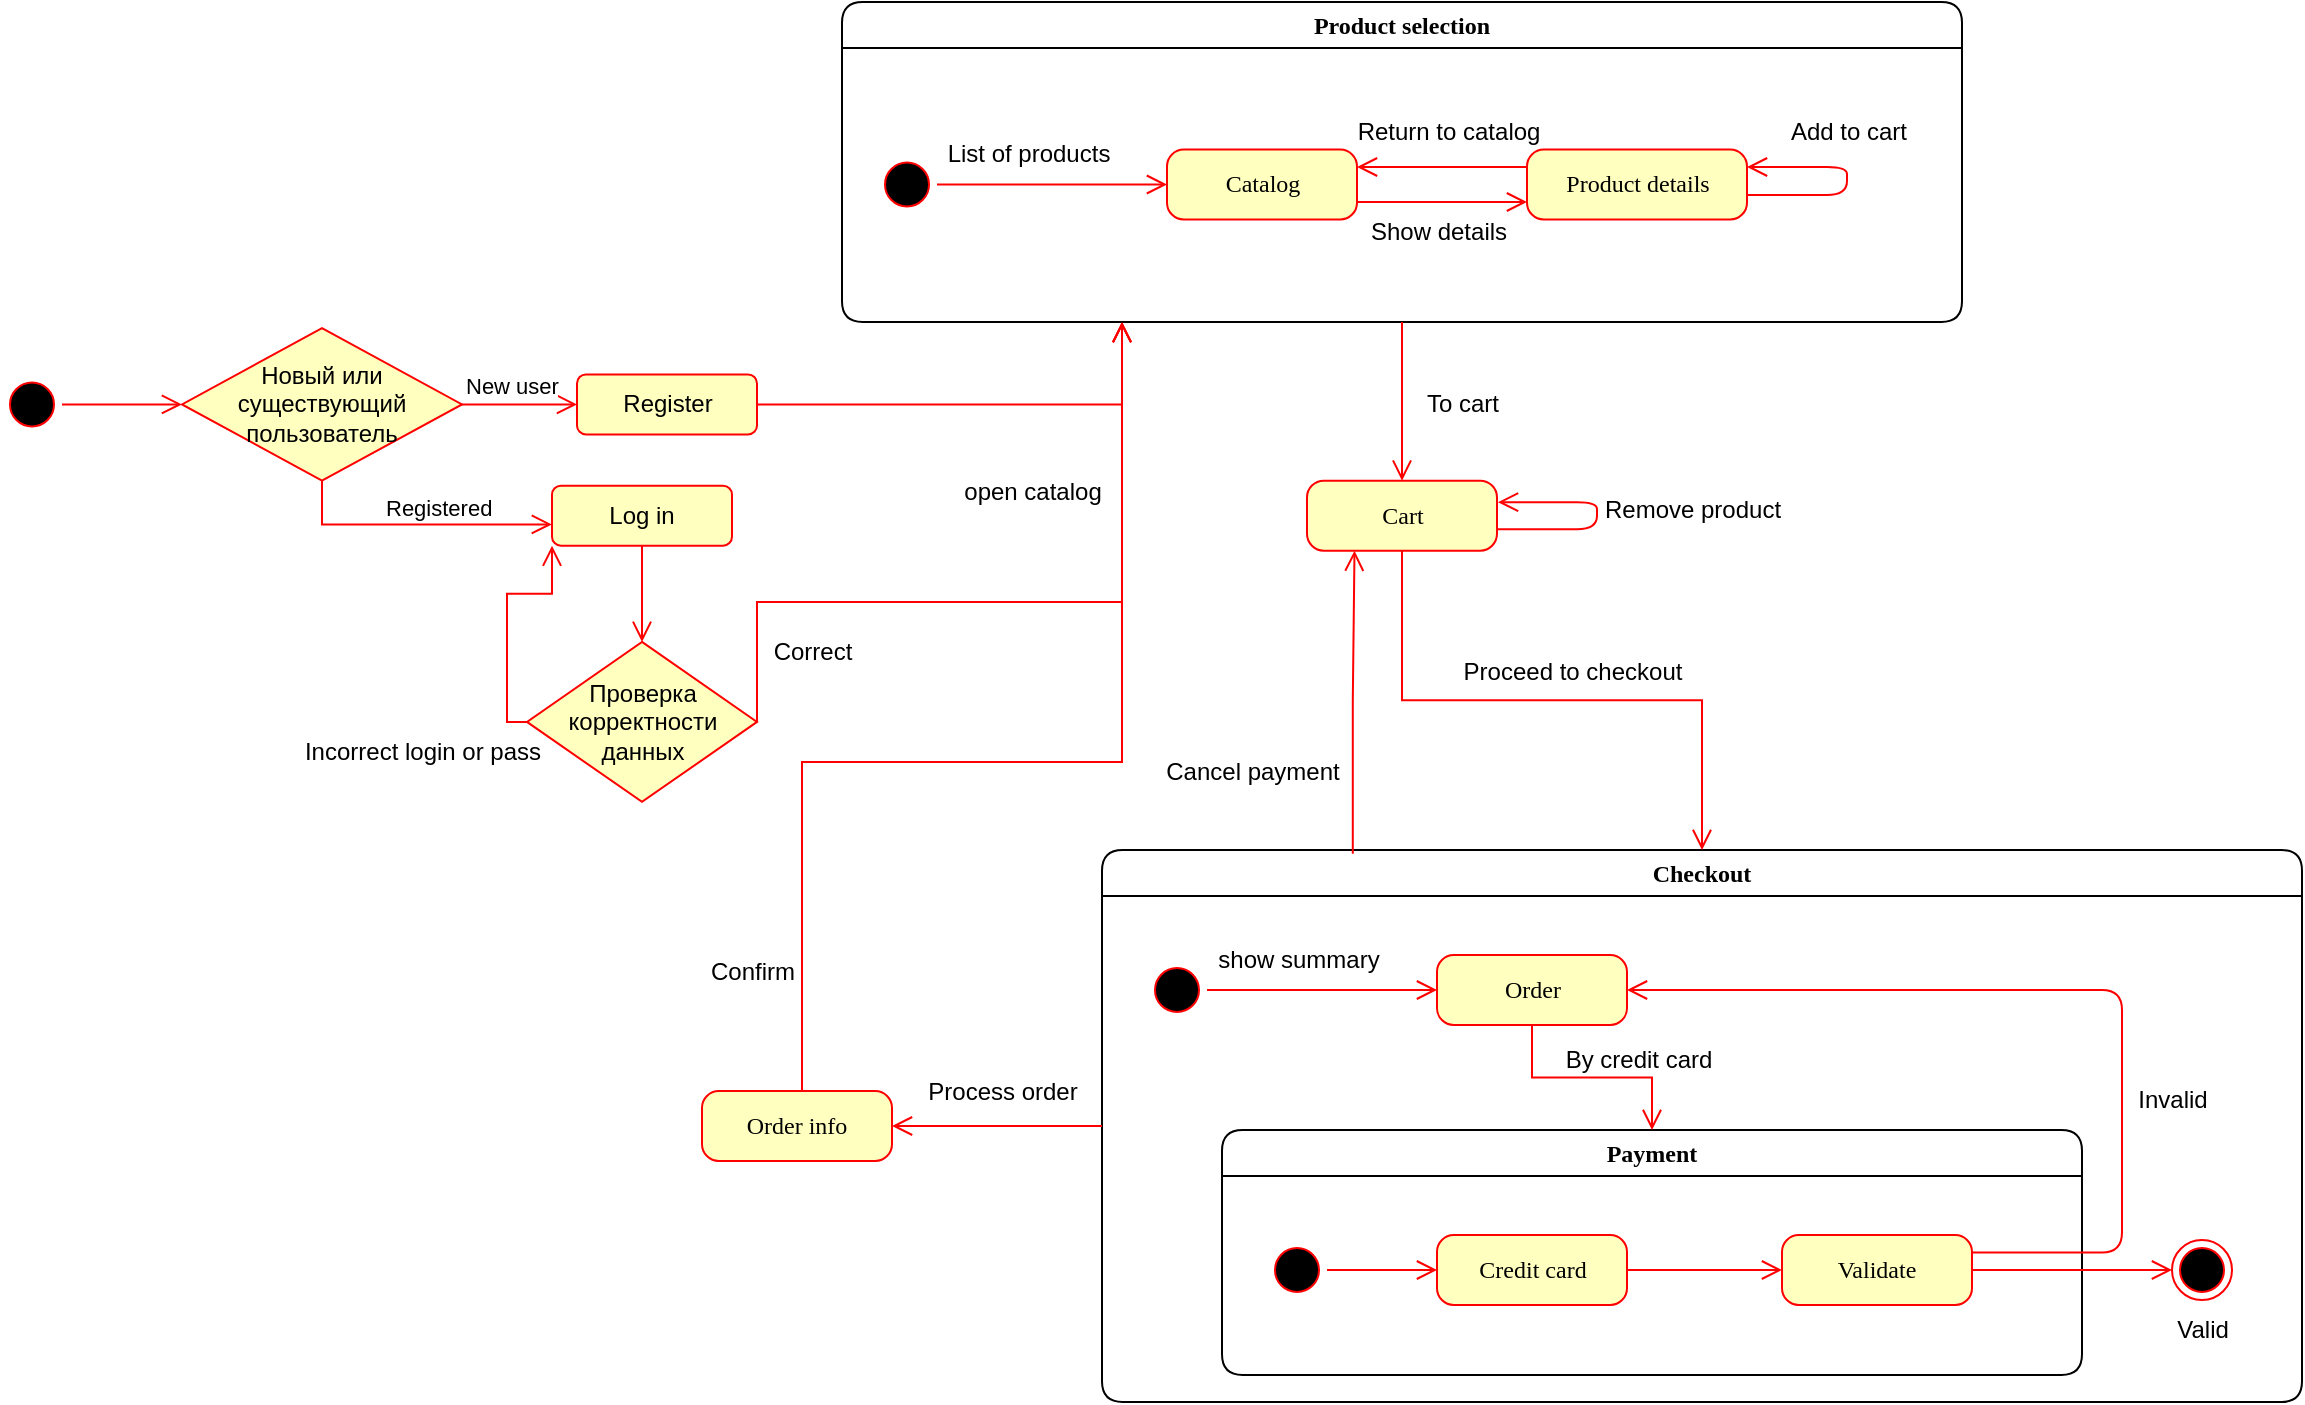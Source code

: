 <mxfile version="24.0.7" type="device">
  <diagram name="Page-1" id="58cdce13-f638-feb5-8d6f-7d28b1aa9fa0">
    <mxGraphModel dx="1613" dy="1556" grid="1" gridSize="10" guides="1" tooltips="1" connect="1" arrows="1" fold="1" page="1" pageScale="1" pageWidth="1100" pageHeight="850" background="none" math="0" shadow="0">
      <root>
        <mxCell id="0" />
        <mxCell id="1" parent="0" />
        <mxCell id="382b91b5511bd0f7-1" value="" style="ellipse;html=1;shape=startState;fillColor=#000000;strokeColor=#ff0000;rounded=1;shadow=0;comic=0;labelBackgroundColor=none;fontFamily=Verdana;fontSize=12;fontColor=#000000;align=center;direction=south;" parent="1" vertex="1">
          <mxGeometry x="10" y="36.25" width="30" height="30" as="geometry" />
        </mxCell>
        <mxCell id="2a3bc250acf0617d-7" value="Checkout" style="swimlane;whiteSpace=wrap;html=1;rounded=1;shadow=0;comic=0;labelBackgroundColor=none;strokeWidth=1;fontFamily=Verdana;fontSize=12;align=center;" parent="1" vertex="1">
          <mxGeometry x="560" y="274" width="600" height="276" as="geometry" />
        </mxCell>
        <mxCell id="iKHfrKXhD9QxswN9dHC4-60" value="Order" style="rounded=1;whiteSpace=wrap;html=1;arcSize=24;fillColor=#ffffc0;strokeColor=#ff0000;shadow=0;comic=0;labelBackgroundColor=none;fontFamily=Verdana;fontSize=12;fontColor=#000000;align=center;" vertex="1" parent="2a3bc250acf0617d-7">
          <mxGeometry x="167.5" y="52.5" width="95" height="35" as="geometry" />
        </mxCell>
        <mxCell id="iKHfrKXhD9QxswN9dHC4-61" style="edgeStyle=elbowEdgeStyle;html=1;labelBackgroundColor=none;endArrow=open;endSize=8;strokeColor=#ff0000;fontFamily=Verdana;fontSize=12;align=left;" edge="1" parent="2a3bc250acf0617d-7" source="iKHfrKXhD9QxswN9dHC4-62" target="iKHfrKXhD9QxswN9dHC4-60">
          <mxGeometry relative="1" as="geometry" />
        </mxCell>
        <mxCell id="iKHfrKXhD9QxswN9dHC4-62" value="" style="ellipse;html=1;shape=startState;fillColor=#000000;strokeColor=#ff0000;rounded=1;shadow=0;comic=0;labelBackgroundColor=none;fontFamily=Verdana;fontSize=12;fontColor=#000000;align=center;direction=south;" vertex="1" parent="2a3bc250acf0617d-7">
          <mxGeometry x="22.5" y="55" width="30" height="30" as="geometry" />
        </mxCell>
        <mxCell id="iKHfrKXhD9QxswN9dHC4-63" value="show summary" style="text;html=1;align=center;verticalAlign=middle;resizable=0;points=[];autosize=1;strokeColor=none;fillColor=none;" vertex="1" parent="2a3bc250acf0617d-7">
          <mxGeometry x="47.5" y="40" width="100" height="30" as="geometry" />
        </mxCell>
        <mxCell id="iKHfrKXhD9QxswN9dHC4-64" value="Payment" style="swimlane;whiteSpace=wrap;html=1;rounded=1;shadow=0;comic=0;labelBackgroundColor=none;strokeWidth=1;fontFamily=Verdana;fontSize=12;align=center;" vertex="1" parent="2a3bc250acf0617d-7">
          <mxGeometry x="60" y="140" width="430" height="122.5" as="geometry" />
        </mxCell>
        <mxCell id="iKHfrKXhD9QxswN9dHC4-65" value="Credit card" style="rounded=1;whiteSpace=wrap;html=1;arcSize=24;fillColor=#ffffc0;strokeColor=#ff0000;shadow=0;comic=0;labelBackgroundColor=none;fontFamily=Verdana;fontSize=12;fontColor=#000000;align=center;" vertex="1" parent="iKHfrKXhD9QxswN9dHC4-64">
          <mxGeometry x="107.5" y="52.5" width="95" height="35" as="geometry" />
        </mxCell>
        <mxCell id="iKHfrKXhD9QxswN9dHC4-66" style="edgeStyle=elbowEdgeStyle;html=1;labelBackgroundColor=none;endArrow=open;endSize=8;strokeColor=#ff0000;fontFamily=Verdana;fontSize=12;align=left;" edge="1" parent="iKHfrKXhD9QxswN9dHC4-64" source="iKHfrKXhD9QxswN9dHC4-67" target="iKHfrKXhD9QxswN9dHC4-65">
          <mxGeometry relative="1" as="geometry" />
        </mxCell>
        <mxCell id="iKHfrKXhD9QxswN9dHC4-67" value="" style="ellipse;html=1;shape=startState;fillColor=#000000;strokeColor=#ff0000;rounded=1;shadow=0;comic=0;labelBackgroundColor=none;fontFamily=Verdana;fontSize=12;fontColor=#000000;align=center;direction=south;" vertex="1" parent="iKHfrKXhD9QxswN9dHC4-64">
          <mxGeometry x="22.5" y="55" width="30" height="30" as="geometry" />
        </mxCell>
        <mxCell id="iKHfrKXhD9QxswN9dHC4-72" style="edgeStyle=elbowEdgeStyle;html=1;labelBackgroundColor=none;endArrow=open;endSize=8;strokeColor=#ff0000;fontFamily=Verdana;fontSize=12;align=left;exitX=1;exitY=0.5;exitDx=0;exitDy=0;entryX=0;entryY=0.5;entryDx=0;entryDy=0;" edge="1" parent="iKHfrKXhD9QxswN9dHC4-64" source="iKHfrKXhD9QxswN9dHC4-65" target="iKHfrKXhD9QxswN9dHC4-73">
          <mxGeometry relative="1" as="geometry">
            <mxPoint x="217.5" y="69.57" as="sourcePoint" />
            <mxPoint x="267.5" y="70" as="targetPoint" />
          </mxGeometry>
        </mxCell>
        <mxCell id="iKHfrKXhD9QxswN9dHC4-73" value="Validate" style="rounded=1;whiteSpace=wrap;html=1;arcSize=24;fillColor=#ffffc0;strokeColor=#ff0000;shadow=0;comic=0;labelBackgroundColor=none;fontFamily=Verdana;fontSize=12;fontColor=#000000;align=center;" vertex="1" parent="iKHfrKXhD9QxswN9dHC4-64">
          <mxGeometry x="280" y="52.5" width="95" height="35" as="geometry" />
        </mxCell>
        <mxCell id="iKHfrKXhD9QxswN9dHC4-69" value="" style="edgeStyle=orthogonalEdgeStyle;html=1;align=left;verticalAlign=top;endArrow=open;endSize=8;strokeColor=#ff0000;rounded=0;exitX=0.5;exitY=1;exitDx=0;exitDy=0;entryX=0.5;entryY=0;entryDx=0;entryDy=0;" edge="1" parent="2a3bc250acf0617d-7" source="iKHfrKXhD9QxswN9dHC4-60" target="iKHfrKXhD9QxswN9dHC4-64">
          <mxGeometry x="-1" relative="1" as="geometry">
            <mxPoint x="348" y="266" as="targetPoint" />
            <mxPoint x="320" y="70" as="sourcePoint" />
            <Array as="points" />
          </mxGeometry>
        </mxCell>
        <mxCell id="iKHfrKXhD9QxswN9dHC4-70" value="By credit card" style="text;html=1;align=center;verticalAlign=middle;resizable=0;points=[];autosize=1;strokeColor=none;fillColor=none;" vertex="1" parent="2a3bc250acf0617d-7">
          <mxGeometry x="217.5" y="90" width="100" height="30" as="geometry" />
        </mxCell>
        <mxCell id="iKHfrKXhD9QxswN9dHC4-77" style="edgeStyle=elbowEdgeStyle;html=1;labelBackgroundColor=none;endArrow=open;endSize=8;strokeColor=#ff0000;fontFamily=Verdana;fontSize=12;align=left;exitX=1;exitY=0.25;exitDx=0;exitDy=0;entryX=1;entryY=0.5;entryDx=0;entryDy=0;" edge="1" parent="2a3bc250acf0617d-7" source="iKHfrKXhD9QxswN9dHC4-73" target="iKHfrKXhD9QxswN9dHC4-60">
          <mxGeometry relative="1" as="geometry">
            <mxPoint x="485" y="170" as="sourcePoint" />
            <mxPoint x="575" y="170" as="targetPoint" />
            <Array as="points">
              <mxPoint x="510" y="130" />
            </Array>
          </mxGeometry>
        </mxCell>
        <mxCell id="iKHfrKXhD9QxswN9dHC4-78" value="Invalid" style="text;html=1;align=center;verticalAlign=middle;resizable=0;points=[];autosize=1;strokeColor=none;fillColor=none;" vertex="1" parent="2a3bc250acf0617d-7">
          <mxGeometry x="505" y="110" width="60" height="30" as="geometry" />
        </mxCell>
        <mxCell id="iKHfrKXhD9QxswN9dHC4-75" value="" style="ellipse;html=1;shape=endState;fillColor=#000000;strokeColor=#ff0000;" vertex="1" parent="2a3bc250acf0617d-7">
          <mxGeometry x="535" y="195.0" width="30" height="30" as="geometry" />
        </mxCell>
        <mxCell id="iKHfrKXhD9QxswN9dHC4-74" style="edgeStyle=elbowEdgeStyle;html=1;labelBackgroundColor=none;endArrow=open;endSize=8;strokeColor=#ff0000;fontFamily=Verdana;fontSize=12;align=left;exitX=1;exitY=0.5;exitDx=0;exitDy=0;" edge="1" parent="2a3bc250acf0617d-7" source="iKHfrKXhD9QxswN9dHC4-73" target="iKHfrKXhD9QxswN9dHC4-75">
          <mxGeometry relative="1" as="geometry">
            <mxPoint x="495" y="210" as="sourcePoint" />
            <mxPoint x="545" y="210" as="targetPoint" />
          </mxGeometry>
        </mxCell>
        <mxCell id="iKHfrKXhD9QxswN9dHC4-79" value="Valid" style="text;html=1;align=center;verticalAlign=middle;resizable=0;points=[];autosize=1;strokeColor=none;fillColor=none;" vertex="1" parent="2a3bc250acf0617d-7">
          <mxGeometry x="525" y="225" width="50" height="30" as="geometry" />
        </mxCell>
        <mxCell id="2a3bc250acf0617d-9" style="edgeStyle=orthogonalEdgeStyle;html=1;labelBackgroundColor=none;endArrow=open;endSize=8;strokeColor=#ff0000;fontFamily=Verdana;fontSize=12;align=left;entryX=0;entryY=0.5;entryDx=0;entryDy=0;" parent="1" source="382b91b5511bd0f7-1" target="iKHfrKXhD9QxswN9dHC4-1" edge="1">
          <mxGeometry relative="1" as="geometry">
            <mxPoint x="185" y="111.25" as="targetPoint" />
          </mxGeometry>
        </mxCell>
        <mxCell id="iKHfrKXhD9QxswN9dHC4-1" value="Новый или существующий пользователь" style="rhombus;whiteSpace=wrap;html=1;fontColor=#000000;fillColor=#ffffc0;strokeColor=#ff0000;" vertex="1" parent="1">
          <mxGeometry x="100" y="13.08" width="140" height="76.25" as="geometry" />
        </mxCell>
        <mxCell id="iKHfrKXhD9QxswN9dHC4-2" value="New user" style="edgeStyle=orthogonalEdgeStyle;html=1;align=left;verticalAlign=bottom;endArrow=open;endSize=8;strokeColor=#ff0000;rounded=0;entryX=0;entryY=0.5;entryDx=0;entryDy=0;" edge="1" parent="1" source="iKHfrKXhD9QxswN9dHC4-1" target="iKHfrKXhD9QxswN9dHC4-4">
          <mxGeometry x="-1" relative="1" as="geometry">
            <mxPoint x="285" y="51.2" as="targetPoint" />
          </mxGeometry>
        </mxCell>
        <mxCell id="iKHfrKXhD9QxswN9dHC4-3" value="Registered" style="edgeStyle=orthogonalEdgeStyle;html=1;align=left;verticalAlign=top;endArrow=open;endSize=8;strokeColor=#ff0000;rounded=0;entryX=0;entryY=0.5;entryDx=0;entryDy=0;exitX=0.5;exitY=1;exitDx=0;exitDy=0;" edge="1" parent="1" source="iKHfrKXhD9QxswN9dHC4-1">
          <mxGeometry x="-0.242" y="21" relative="1" as="geometry">
            <mxPoint x="284.95" y="111.23" as="targetPoint" />
            <mxPoint x="164.998" y="72.446" as="sourcePoint" />
            <Array as="points">
              <mxPoint x="170" y="111" />
            </Array>
            <mxPoint as="offset" />
          </mxGeometry>
        </mxCell>
        <mxCell id="iKHfrKXhD9QxswN9dHC4-4" value="Register&lt;span style=&quot;color: rgba(0, 0, 0, 0); font-family: monospace; font-size: 0px; text-align: start; text-wrap: nowrap;&quot;&gt;%3CmxGraphModel%3E%3Croot%3E%3CmxCell%20id%3D%220%22%2F%3E%3CmxCell%20id%3D%221%22%20parent%3D%220%22%2F%3E%3CmxCell%20id%3D%222%22%20value%3D%22Browse%20Items%22%20style%3D%22rounded%3D1%3BwhiteSpace%3Dwrap%3Bhtml%3D1%3BfillColor%3D%23ffffc0%3BstrokeColor%3D%23ff0000%3BfontColor%3D%23000000%3B%22%20vertex%3D%221%22%20parent%3D%221%22%3E%3CmxGeometry%20x%3D%22220%22%20y%3D%22110%22%20width%3D%2290%22%20height%3D%2230%22%20as%3D%22geometry%22%2F%3E%3C%2FmxCell%3E%3C%2Froot%3E%3C%2FmxGraphModel%3E&lt;/span&gt;" style="rounded=1;whiteSpace=wrap;html=1;fillColor=#ffffc0;strokeColor=#ff0000;fontColor=#000000;" vertex="1" parent="1">
          <mxGeometry x="297.5" y="36.2" width="90" height="30" as="geometry" />
        </mxCell>
        <mxCell id="iKHfrKXhD9QxswN9dHC4-5" value="Log in" style="rounded=1;whiteSpace=wrap;html=1;fillColor=#ffffc0;strokeColor=#ff0000;fontColor=#000000;" vertex="1" parent="1">
          <mxGeometry x="285" y="91.83" width="90" height="30" as="geometry" />
        </mxCell>
        <mxCell id="iKHfrKXhD9QxswN9dHC4-7" value="Проверка корректности данных" style="rhombus;whiteSpace=wrap;html=1;fontColor=#000000;fillColor=#ffffc0;strokeColor=#ff0000;" vertex="1" parent="1">
          <mxGeometry x="272.5" y="169.95" width="115" height="80" as="geometry" />
        </mxCell>
        <mxCell id="iKHfrKXhD9QxswN9dHC4-9" value="" style="edgeStyle=orthogonalEdgeStyle;html=1;align=left;verticalAlign=top;endArrow=open;endSize=8;strokeColor=#ff0000;rounded=0;entryX=0.5;entryY=0;entryDx=0;entryDy=0;exitX=0.5;exitY=1;exitDx=0;exitDy=0;" edge="1" parent="1" source="iKHfrKXhD9QxswN9dHC4-5" target="iKHfrKXhD9QxswN9dHC4-7">
          <mxGeometry x="-1" relative="1" as="geometry">
            <mxPoint x="279.95" y="188.23" as="targetPoint" />
            <mxPoint x="160" y="149.95" as="sourcePoint" />
            <Array as="points" />
          </mxGeometry>
        </mxCell>
        <mxCell id="iKHfrKXhD9QxswN9dHC4-12" value="" style="edgeStyle=orthogonalEdgeStyle;html=1;align=left;verticalAlign=top;endArrow=open;endSize=8;strokeColor=#ff0000;rounded=0;exitX=1;exitY=0.5;exitDx=0;exitDy=0;entryX=0.25;entryY=1;entryDx=0;entryDy=0;" edge="1" parent="1" source="iKHfrKXhD9QxswN9dHC4-7" target="iKHfrKXhD9QxswN9dHC4-18">
          <mxGeometry x="-1" relative="1" as="geometry">
            <mxPoint x="467.5" y="160" as="targetPoint" />
            <mxPoint x="340" y="135.95" as="sourcePoint" />
            <Array as="points">
              <mxPoint x="387" y="150" />
              <mxPoint x="570" y="150" />
            </Array>
          </mxGeometry>
        </mxCell>
        <mxCell id="iKHfrKXhD9QxswN9dHC4-13" value="Correct" style="text;html=1;align=center;verticalAlign=middle;resizable=0;points=[];autosize=1;strokeColor=none;fillColor=none;" vertex="1" parent="1">
          <mxGeometry x="385" y="160" width="60" height="30" as="geometry" />
        </mxCell>
        <mxCell id="iKHfrKXhD9QxswN9dHC4-15" value="Incorrect login or pass" style="text;html=1;align=center;verticalAlign=middle;resizable=0;points=[];autosize=1;strokeColor=none;fillColor=none;" vertex="1" parent="1">
          <mxGeometry x="150" y="209.95" width="140" height="30" as="geometry" />
        </mxCell>
        <mxCell id="iKHfrKXhD9QxswN9dHC4-16" value="" style="edgeStyle=orthogonalEdgeStyle;html=1;align=left;verticalAlign=top;endArrow=open;endSize=8;strokeColor=#ff0000;rounded=0;exitX=1;exitY=0.5;exitDx=0;exitDy=0;entryX=0.25;entryY=1;entryDx=0;entryDy=0;" edge="1" parent="1" source="iKHfrKXhD9QxswN9dHC4-4" target="iKHfrKXhD9QxswN9dHC4-18">
          <mxGeometry x="-1" relative="1" as="geometry">
            <mxPoint x="467.5" y="80" as="targetPoint" />
            <mxPoint x="402.45" y="95.92" as="sourcePoint" />
            <Array as="points" />
          </mxGeometry>
        </mxCell>
        <mxCell id="iKHfrKXhD9QxswN9dHC4-18" value="Product selection" style="swimlane;whiteSpace=wrap;html=1;rounded=1;shadow=0;comic=0;labelBackgroundColor=none;strokeWidth=1;fontFamily=Verdana;fontSize=12;align=center;" vertex="1" parent="1">
          <mxGeometry x="430" y="-150" width="560" height="160" as="geometry" />
        </mxCell>
        <mxCell id="iKHfrKXhD9QxswN9dHC4-19" style="edgeStyle=elbowEdgeStyle;html=1;labelBackgroundColor=none;endArrow=open;endSize=8;strokeColor=#ff0000;fontFamily=Verdana;fontSize=12;align=left;exitX=1;exitY=0.75;exitDx=0;exitDy=0;entryX=0;entryY=0.75;entryDx=0;entryDy=0;" edge="1" parent="iKHfrKXhD9QxswN9dHC4-18" source="iKHfrKXhD9QxswN9dHC4-20" target="iKHfrKXhD9QxswN9dHC4-25">
          <mxGeometry relative="1" as="geometry">
            <mxPoint x="287.5" y="99.95" as="sourcePoint" />
            <mxPoint x="372.5" y="99.95" as="targetPoint" />
            <Array as="points" />
          </mxGeometry>
        </mxCell>
        <mxCell id="iKHfrKXhD9QxswN9dHC4-20" value="Catalog" style="rounded=1;whiteSpace=wrap;html=1;arcSize=24;fillColor=#ffffc0;strokeColor=#ff0000;shadow=0;comic=0;labelBackgroundColor=none;fontFamily=Verdana;fontSize=12;fontColor=#000000;align=center;" vertex="1" parent="iKHfrKXhD9QxswN9dHC4-18">
          <mxGeometry x="162.5" y="73.75" width="95" height="35" as="geometry" />
        </mxCell>
        <mxCell id="iKHfrKXhD9QxswN9dHC4-22" style="edgeStyle=elbowEdgeStyle;html=1;labelBackgroundColor=none;endArrow=open;endSize=8;strokeColor=#ff0000;fontFamily=Verdana;fontSize=12;align=left;" edge="1" parent="iKHfrKXhD9QxswN9dHC4-18" source="iKHfrKXhD9QxswN9dHC4-23" target="iKHfrKXhD9QxswN9dHC4-20">
          <mxGeometry relative="1" as="geometry" />
        </mxCell>
        <mxCell id="iKHfrKXhD9QxswN9dHC4-23" value="" style="ellipse;html=1;shape=startState;fillColor=#000000;strokeColor=#ff0000;rounded=1;shadow=0;comic=0;labelBackgroundColor=none;fontFamily=Verdana;fontSize=12;fontColor=#000000;align=center;direction=south;" vertex="1" parent="iKHfrKXhD9QxswN9dHC4-18">
          <mxGeometry x="17.5" y="76.25" width="30" height="30" as="geometry" />
        </mxCell>
        <mxCell id="iKHfrKXhD9QxswN9dHC4-24" style="edgeStyle=elbowEdgeStyle;html=1;labelBackgroundColor=none;endArrow=open;endSize=8;strokeColor=#ff0000;fontFamily=Verdana;fontSize=12;align=left;entryX=1;entryY=0.25;entryDx=0;entryDy=0;" edge="1" parent="iKHfrKXhD9QxswN9dHC4-18" target="iKHfrKXhD9QxswN9dHC4-25">
          <mxGeometry relative="1" as="geometry">
            <mxPoint x="452.5" y="96.5" as="sourcePoint" />
            <mxPoint x="452.5" y="73.75" as="targetPoint" />
            <Array as="points">
              <mxPoint x="502.5" y="90.25" />
              <mxPoint x="482.5" y="72.75" />
            </Array>
          </mxGeometry>
        </mxCell>
        <mxCell id="iKHfrKXhD9QxswN9dHC4-25" value="Product details" style="rounded=1;whiteSpace=wrap;html=1;arcSize=24;fillColor=#ffffc0;strokeColor=#ff0000;shadow=0;comic=0;labelBackgroundColor=none;fontFamily=Verdana;fontSize=12;fontColor=#000000;align=center;" vertex="1" parent="iKHfrKXhD9QxswN9dHC4-18">
          <mxGeometry x="342.5" y="73.75" width="110" height="35" as="geometry" />
        </mxCell>
        <mxCell id="iKHfrKXhD9QxswN9dHC4-30" value="List of products" style="text;html=1;align=center;verticalAlign=middle;resizable=0;points=[];autosize=1;strokeColor=none;fillColor=none;" vertex="1" parent="iKHfrKXhD9QxswN9dHC4-18">
          <mxGeometry x="42.5" y="61.25" width="100" height="30" as="geometry" />
        </mxCell>
        <mxCell id="iKHfrKXhD9QxswN9dHC4-38" value="Add to cart" style="text;html=1;align=center;verticalAlign=middle;resizable=0;points=[];autosize=1;strokeColor=none;fillColor=none;" vertex="1" parent="iKHfrKXhD9QxswN9dHC4-18">
          <mxGeometry x="462.5" y="50" width="80" height="30" as="geometry" />
        </mxCell>
        <mxCell id="iKHfrKXhD9QxswN9dHC4-39" value="Show details" style="text;html=1;align=center;verticalAlign=middle;resizable=0;points=[];autosize=1;strokeColor=none;fillColor=none;" vertex="1" parent="iKHfrKXhD9QxswN9dHC4-18">
          <mxGeometry x="252.5" y="100" width="90" height="30" as="geometry" />
        </mxCell>
        <mxCell id="iKHfrKXhD9QxswN9dHC4-40" style="edgeStyle=elbowEdgeStyle;html=1;labelBackgroundColor=none;endArrow=open;endSize=8;strokeColor=#ff0000;fontFamily=Verdana;fontSize=12;align=left;entryX=1;entryY=0.25;entryDx=0;entryDy=0;exitX=0;exitY=0.25;exitDx=0;exitDy=0;" edge="1" parent="iKHfrKXhD9QxswN9dHC4-18" source="iKHfrKXhD9QxswN9dHC4-25" target="iKHfrKXhD9QxswN9dHC4-20">
          <mxGeometry relative="1" as="geometry">
            <mxPoint x="272.5" y="61.25" as="sourcePoint" />
            <mxPoint x="357.5" y="61.25" as="targetPoint" />
            <Array as="points" />
          </mxGeometry>
        </mxCell>
        <mxCell id="iKHfrKXhD9QxswN9dHC4-41" value="Return to catalog" style="text;html=1;align=center;verticalAlign=middle;resizable=0;points=[];autosize=1;strokeColor=none;fillColor=none;" vertex="1" parent="iKHfrKXhD9QxswN9dHC4-18">
          <mxGeometry x="247.5" y="50" width="110" height="30" as="geometry" />
        </mxCell>
        <mxCell id="iKHfrKXhD9QxswN9dHC4-29" value="open catalog" style="text;html=1;align=center;verticalAlign=middle;resizable=0;points=[];autosize=1;strokeColor=none;fillColor=none;" vertex="1" parent="1">
          <mxGeometry x="480" y="80" width="90" height="30" as="geometry" />
        </mxCell>
        <mxCell id="iKHfrKXhD9QxswN9dHC4-49" value="" style="edgeStyle=orthogonalEdgeStyle;html=1;align=left;verticalAlign=top;endArrow=open;endSize=8;strokeColor=#ff0000;rounded=0;exitX=0.5;exitY=1;exitDx=0;exitDy=0;entryX=0.5;entryY=0;entryDx=0;entryDy=0;" edge="1" parent="1" source="iKHfrKXhD9QxswN9dHC4-18" target="iKHfrKXhD9QxswN9dHC4-51">
          <mxGeometry x="-1" relative="1" as="geometry">
            <mxPoint x="710" y="100" as="targetPoint" />
            <mxPoint x="730" y="88.8" as="sourcePoint" />
            <Array as="points" />
          </mxGeometry>
        </mxCell>
        <mxCell id="iKHfrKXhD9QxswN9dHC4-50" value="To cart" style="text;html=1;align=center;verticalAlign=middle;resizable=0;points=[];autosize=1;strokeColor=none;fillColor=none;" vertex="1" parent="1">
          <mxGeometry x="710" y="36.2" width="60" height="30" as="geometry" />
        </mxCell>
        <mxCell id="iKHfrKXhD9QxswN9dHC4-51" value="Cart" style="rounded=1;whiteSpace=wrap;html=1;arcSize=24;fillColor=#ffffc0;strokeColor=#ff0000;shadow=0;comic=0;labelBackgroundColor=none;fontFamily=Verdana;fontSize=12;fontColor=#000000;align=center;" vertex="1" parent="1">
          <mxGeometry x="662.5" y="89.33" width="95" height="35" as="geometry" />
        </mxCell>
        <mxCell id="iKHfrKXhD9QxswN9dHC4-52" style="edgeStyle=elbowEdgeStyle;html=1;labelBackgroundColor=none;endArrow=open;endSize=8;strokeColor=#ff0000;fontFamily=Verdana;fontSize=12;align=left;entryX=1;entryY=0.25;entryDx=0;entryDy=0;" edge="1" parent="1">
          <mxGeometry relative="1" as="geometry">
            <mxPoint x="757.5" y="113.58" as="sourcePoint" />
            <mxPoint x="758" y="100.08" as="targetPoint" />
            <Array as="points">
              <mxPoint x="807.5" y="107.33" />
              <mxPoint x="787.5" y="89.83" />
            </Array>
          </mxGeometry>
        </mxCell>
        <mxCell id="iKHfrKXhD9QxswN9dHC4-53" value="Remove product" style="text;html=1;align=center;verticalAlign=middle;resizable=0;points=[];autosize=1;strokeColor=none;fillColor=none;" vertex="1" parent="1">
          <mxGeometry x="800" y="89.33" width="110" height="30" as="geometry" />
        </mxCell>
        <mxCell id="iKHfrKXhD9QxswN9dHC4-54" value="" style="edgeStyle=orthogonalEdgeStyle;html=1;align=left;verticalAlign=top;endArrow=open;endSize=8;strokeColor=#ff0000;rounded=0;exitX=0.5;exitY=1;exitDx=0;exitDy=0;entryX=0.5;entryY=0;entryDx=0;entryDy=0;" edge="1" parent="1" source="iKHfrKXhD9QxswN9dHC4-51" target="2a3bc250acf0617d-7">
          <mxGeometry x="-1" relative="1" as="geometry">
            <mxPoint x="710" y="172" as="targetPoint" />
            <mxPoint x="709.13" y="140" as="sourcePoint" />
            <Array as="points" />
          </mxGeometry>
        </mxCell>
        <mxCell id="iKHfrKXhD9QxswN9dHC4-55" value="Proceed to checkout" style="text;html=1;align=center;verticalAlign=middle;resizable=0;points=[];autosize=1;strokeColor=none;fillColor=none;" vertex="1" parent="1">
          <mxGeometry x="730" y="169.95" width="130" height="30" as="geometry" />
        </mxCell>
        <mxCell id="iKHfrKXhD9QxswN9dHC4-82" value="Cancel payment" style="text;html=1;align=center;verticalAlign=middle;resizable=0;points=[];autosize=1;strokeColor=none;fillColor=none;" vertex="1" parent="1">
          <mxGeometry x="580" y="219.95" width="110" height="30" as="geometry" />
        </mxCell>
        <mxCell id="iKHfrKXhD9QxswN9dHC4-83" value="" style="edgeStyle=orthogonalEdgeStyle;html=1;align=left;verticalAlign=top;endArrow=open;endSize=8;strokeColor=#ff0000;rounded=0;entryX=0.25;entryY=1;entryDx=0;entryDy=0;exitX=0.209;exitY=0.007;exitDx=0;exitDy=0;exitPerimeter=0;" edge="1" parent="1" source="2a3bc250acf0617d-7" target="iKHfrKXhD9QxswN9dHC4-51">
          <mxGeometry x="-1" relative="1" as="geometry">
            <mxPoint x="685" y="230" as="targetPoint" />
            <mxPoint x="686" y="270" as="sourcePoint" />
            <Array as="points" />
          </mxGeometry>
        </mxCell>
        <mxCell id="iKHfrKXhD9QxswN9dHC4-84" value="" style="edgeStyle=orthogonalEdgeStyle;html=1;align=left;verticalAlign=top;endArrow=open;endSize=8;strokeColor=#ff0000;rounded=0;entryX=0;entryY=1;entryDx=0;entryDy=0;exitX=0;exitY=0.5;exitDx=0;exitDy=0;" edge="1" parent="1" source="iKHfrKXhD9QxswN9dHC4-7" target="iKHfrKXhD9QxswN9dHC4-5">
          <mxGeometry x="-1" relative="1" as="geometry">
            <mxPoint x="340" y="180" as="targetPoint" />
            <mxPoint x="340" y="132" as="sourcePoint" />
            <Array as="points" />
          </mxGeometry>
        </mxCell>
        <mxCell id="iKHfrKXhD9QxswN9dHC4-85" value="" style="edgeStyle=orthogonalEdgeStyle;html=1;align=left;verticalAlign=top;endArrow=open;endSize=8;strokeColor=#ff0000;rounded=0;entryX=1;entryY=0.5;entryDx=0;entryDy=0;exitX=0;exitY=0.5;exitDx=0;exitDy=0;" edge="1" parent="1" source="2a3bc250acf0617d-7" target="iKHfrKXhD9QxswN9dHC4-86">
          <mxGeometry x="-1" relative="1" as="geometry">
            <mxPoint x="380" y="400" as="targetPoint" />
            <mxPoint x="480" y="400" as="sourcePoint" />
            <Array as="points" />
          </mxGeometry>
        </mxCell>
        <mxCell id="iKHfrKXhD9QxswN9dHC4-86" value="Order info" style="rounded=1;whiteSpace=wrap;html=1;arcSize=24;fillColor=#ffffc0;strokeColor=#ff0000;shadow=0;comic=0;labelBackgroundColor=none;fontFamily=Verdana;fontSize=12;fontColor=#000000;align=center;" vertex="1" parent="1">
          <mxGeometry x="360" y="394.5" width="95" height="35" as="geometry" />
        </mxCell>
        <mxCell id="iKHfrKXhD9QxswN9dHC4-87" value="" style="edgeStyle=orthogonalEdgeStyle;html=1;align=left;verticalAlign=top;endArrow=open;endSize=8;strokeColor=#ff0000;rounded=0;entryX=0.25;entryY=1;entryDx=0;entryDy=0;exitX=0.5;exitY=0;exitDx=0;exitDy=0;" edge="1" parent="1" source="iKHfrKXhD9QxswN9dHC4-86" target="iKHfrKXhD9QxswN9dHC4-18">
          <mxGeometry x="-1" relative="1" as="geometry">
            <mxPoint x="522.96" y="169.95" as="targetPoint" />
            <mxPoint x="341" y="370" as="sourcePoint" />
            <Array as="points">
              <mxPoint x="410" y="394" />
              <mxPoint x="410" y="230" />
              <mxPoint x="570" y="230" />
            </Array>
          </mxGeometry>
        </mxCell>
        <mxCell id="iKHfrKXhD9QxswN9dHC4-88" value="Confirm" style="text;html=1;align=center;verticalAlign=middle;resizable=0;points=[];autosize=1;strokeColor=none;fillColor=none;" vertex="1" parent="1">
          <mxGeometry x="350" y="320" width="70" height="30" as="geometry" />
        </mxCell>
        <mxCell id="iKHfrKXhD9QxswN9dHC4-89" value="Process order" style="text;html=1;align=center;verticalAlign=middle;resizable=0;points=[];autosize=1;strokeColor=none;fillColor=none;" vertex="1" parent="1">
          <mxGeometry x="460" y="380" width="100" height="30" as="geometry" />
        </mxCell>
      </root>
    </mxGraphModel>
  </diagram>
</mxfile>

